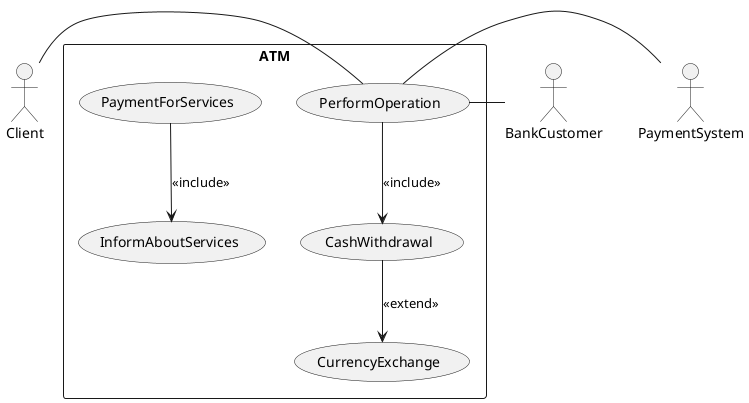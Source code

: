 @startuml
actor Client
actor BankCustomer
actor PaymentSystem

rectangle "ATM" {
    Client - (PerformOperation)
    BankCustomer - (PerformOperation)
    PaymentSystem - (PerformOperation)

    (PerformOperation) -down-> (CashWithdrawal): <<include>>
    (CashWithdrawal) -down-> (CurrencyExchange): <<extend>>
    (PaymentForServices) -down-> (InformAboutServices): <<include>>
}

@enduml
